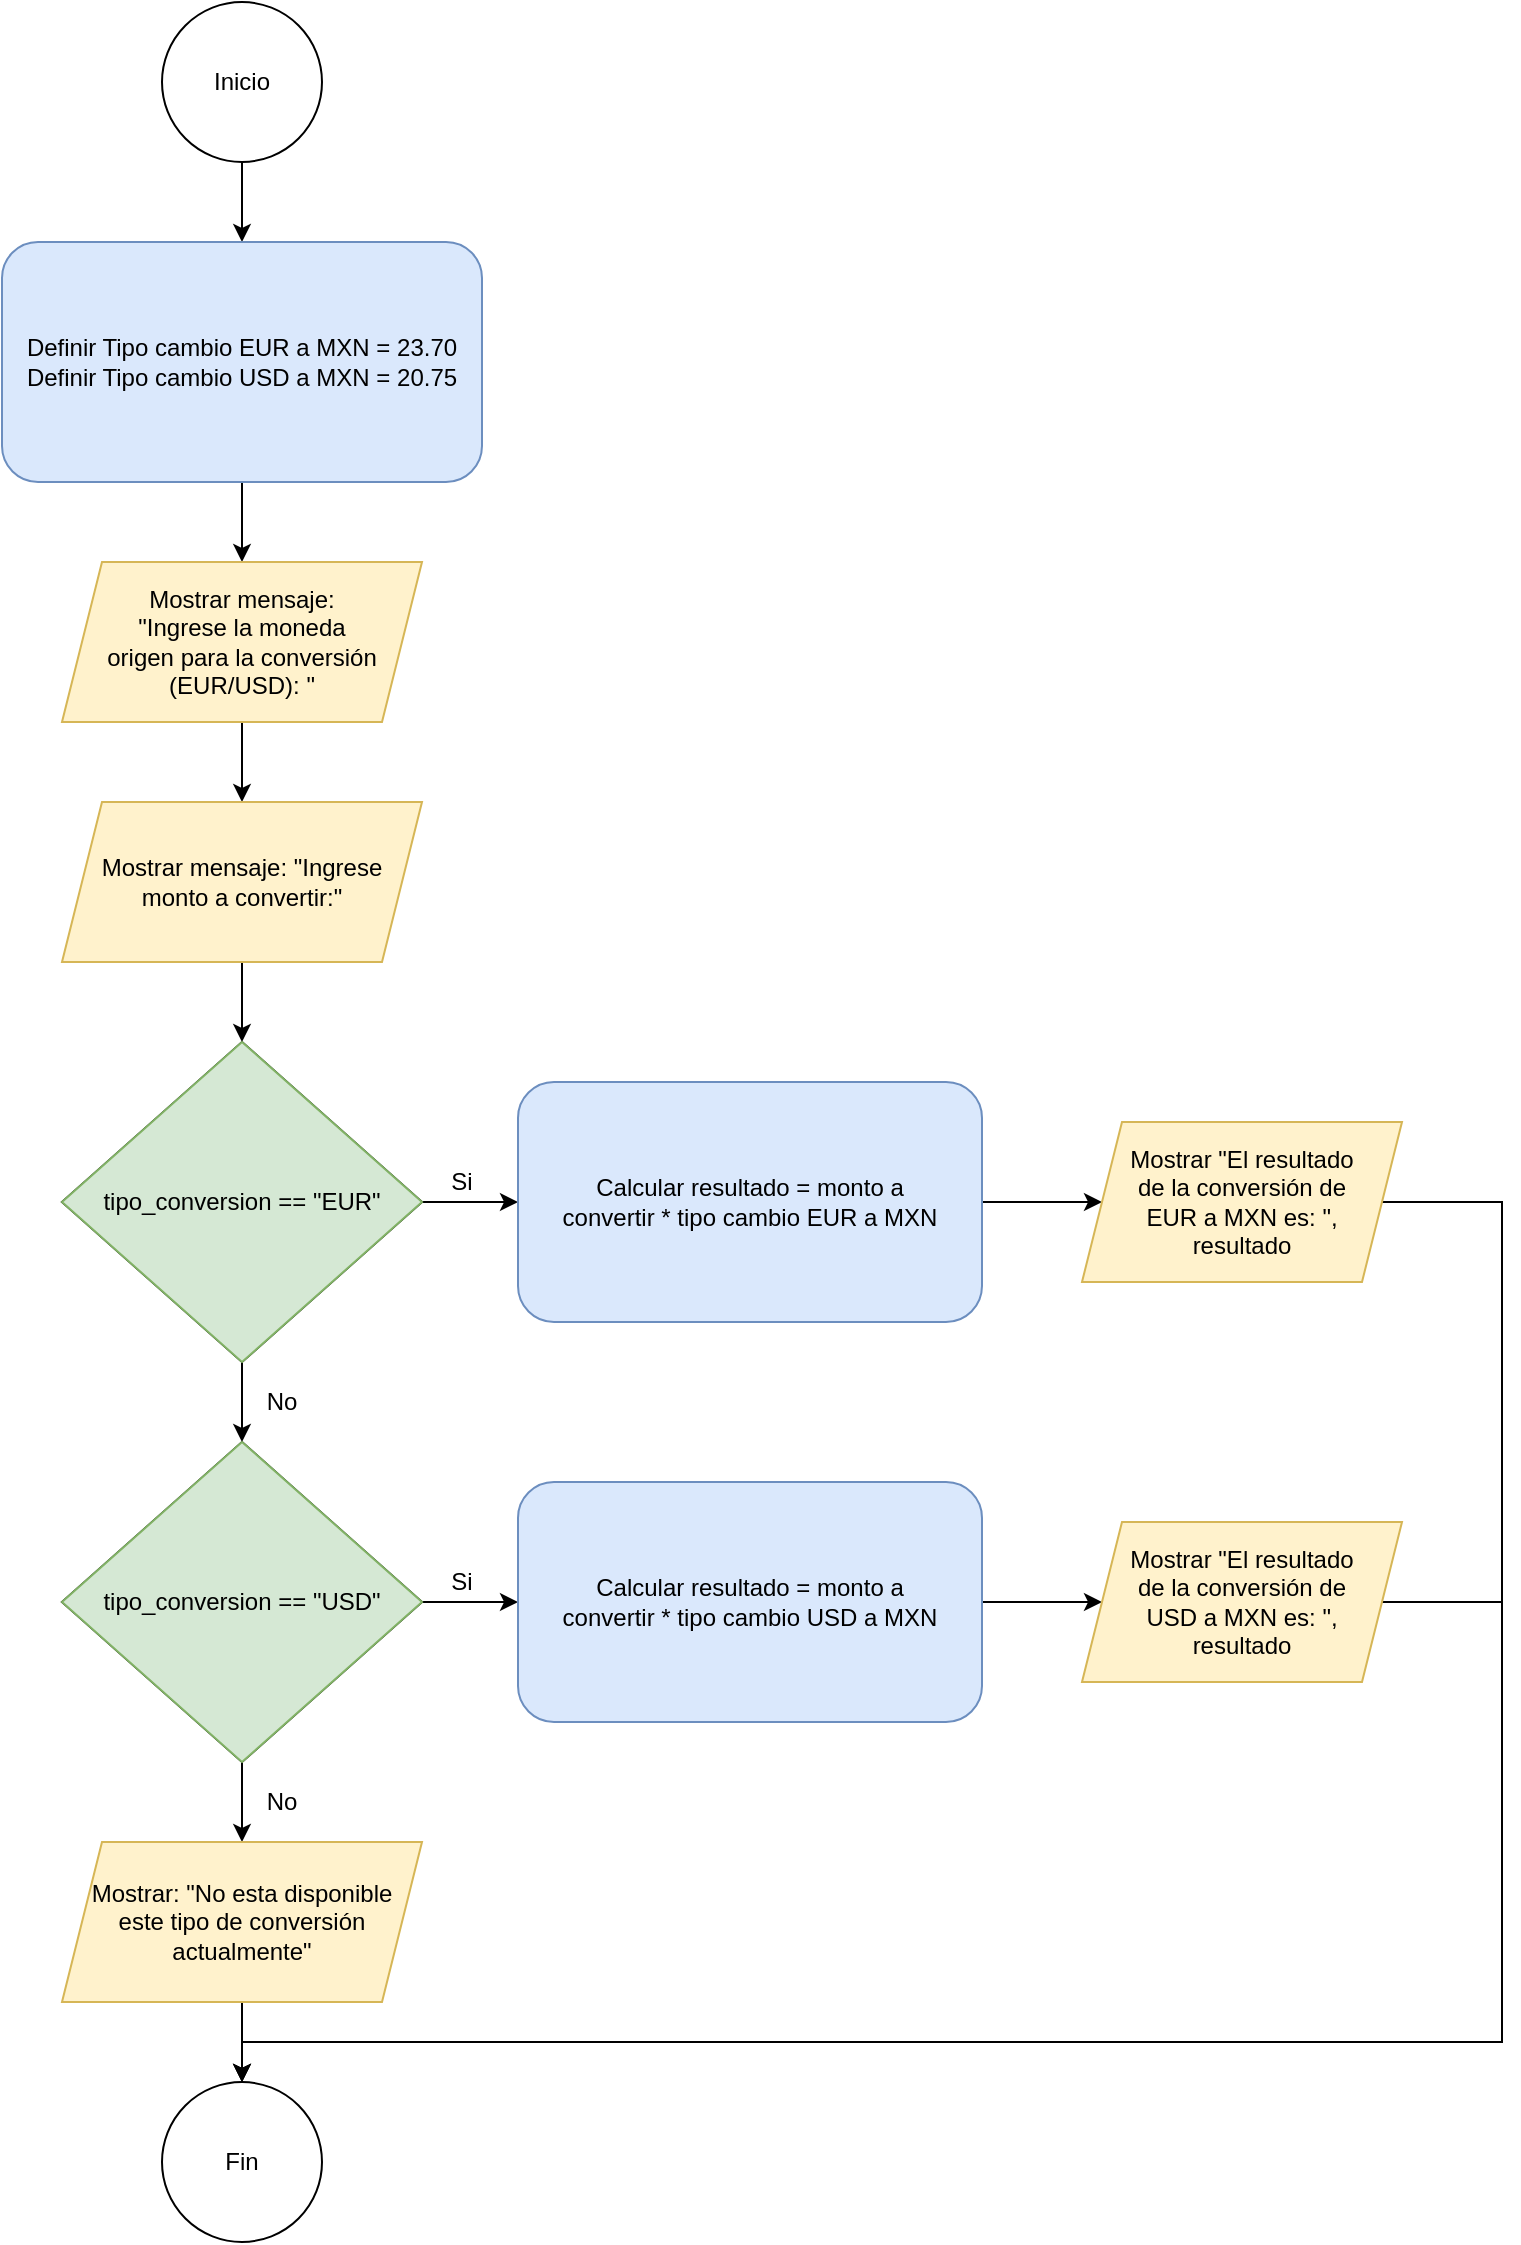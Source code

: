 <mxfile version="21.6.8" type="device">
  <diagram id="C5RBs43oDa-KdzZeNtuy" name="Page-1">
    <mxGraphModel dx="490" dy="844" grid="1" gridSize="10" guides="1" tooltips="1" connect="1" arrows="1" fold="1" page="1" pageScale="1" pageWidth="827" pageHeight="1169" math="0" shadow="0">
      <root>
        <mxCell id="WIyWlLk6GJQsqaUBKTNV-0" />
        <mxCell id="WIyWlLk6GJQsqaUBKTNV-1" parent="WIyWlLk6GJQsqaUBKTNV-0" />
        <mxCell id="BE57soRf-F5m6Kqrdatr-7" style="edgeStyle=orthogonalEdgeStyle;rounded=0;orthogonalLoop=1;jettySize=auto;html=1;exitX=0.5;exitY=1;exitDx=0;exitDy=0;entryX=0.5;entryY=0;entryDx=0;entryDy=0;" edge="1" parent="WIyWlLk6GJQsqaUBKTNV-1" source="BE57soRf-F5m6Kqrdatr-0" target="BE57soRf-F5m6Kqrdatr-2">
          <mxGeometry relative="1" as="geometry" />
        </mxCell>
        <mxCell id="BE57soRf-F5m6Kqrdatr-0" value="" style="ellipse;whiteSpace=wrap;html=1;aspect=fixed;" vertex="1" parent="WIyWlLk6GJQsqaUBKTNV-1">
          <mxGeometry x="110" y="20" width="80" height="80" as="geometry" />
        </mxCell>
        <mxCell id="BE57soRf-F5m6Kqrdatr-1" value="Inicio" style="text;html=1;strokeColor=none;fillColor=none;align=center;verticalAlign=middle;whiteSpace=wrap;rounded=0;" vertex="1" parent="WIyWlLk6GJQsqaUBKTNV-1">
          <mxGeometry x="120" y="45" width="60" height="30" as="geometry" />
        </mxCell>
        <mxCell id="BE57soRf-F5m6Kqrdatr-40" style="edgeStyle=orthogonalEdgeStyle;rounded=0;orthogonalLoop=1;jettySize=auto;html=1;exitX=0.5;exitY=1;exitDx=0;exitDy=0;entryX=0.5;entryY=0;entryDx=0;entryDy=0;" edge="1" parent="WIyWlLk6GJQsqaUBKTNV-1" source="BE57soRf-F5m6Kqrdatr-2" target="BE57soRf-F5m6Kqrdatr-8">
          <mxGeometry relative="1" as="geometry" />
        </mxCell>
        <mxCell id="BE57soRf-F5m6Kqrdatr-2" value="" style="rounded=1;whiteSpace=wrap;html=1;fillColor=#dae8fc;strokeColor=#6c8ebf;" vertex="1" parent="WIyWlLk6GJQsqaUBKTNV-1">
          <mxGeometry x="30" y="140" width="240" height="120" as="geometry" />
        </mxCell>
        <mxCell id="BE57soRf-F5m6Kqrdatr-6" value="&lt;div&gt;Definir Tipo cambio EUR a MXN = 23.70&lt;/div&gt;&lt;div&gt;Definir Tipo cambio USD a MXN = 20.75&lt;/div&gt;" style="text;html=1;strokeColor=none;fillColor=none;align=center;verticalAlign=middle;whiteSpace=wrap;rounded=0;" vertex="1" parent="WIyWlLk6GJQsqaUBKTNV-1">
          <mxGeometry x="30" y="185" width="240" height="30" as="geometry" />
        </mxCell>
        <mxCell id="BE57soRf-F5m6Kqrdatr-41" style="edgeStyle=orthogonalEdgeStyle;rounded=0;orthogonalLoop=1;jettySize=auto;html=1;exitX=0.5;exitY=1;exitDx=0;exitDy=0;entryX=0.5;entryY=0;entryDx=0;entryDy=0;" edge="1" parent="WIyWlLk6GJQsqaUBKTNV-1" source="BE57soRf-F5m6Kqrdatr-8" target="BE57soRf-F5m6Kqrdatr-12">
          <mxGeometry relative="1" as="geometry" />
        </mxCell>
        <mxCell id="BE57soRf-F5m6Kqrdatr-8" value="" style="shape=parallelogram;perimeter=parallelogramPerimeter;whiteSpace=wrap;html=1;fixedSize=1;fillColor=#fff2cc;strokeColor=#d6b656;" vertex="1" parent="WIyWlLk6GJQsqaUBKTNV-1">
          <mxGeometry x="60" y="300" width="180" height="80" as="geometry" />
        </mxCell>
        <mxCell id="BE57soRf-F5m6Kqrdatr-9" value="Mostrar mensaje: &quot;Ingrese la moneda origen para la conversión (EUR/USD): &quot;" style="text;html=1;strokeColor=none;fillColor=none;align=center;verticalAlign=middle;whiteSpace=wrap;rounded=0;" vertex="1" parent="WIyWlLk6GJQsqaUBKTNV-1">
          <mxGeometry x="80" y="325" width="140" height="30" as="geometry" />
        </mxCell>
        <mxCell id="BE57soRf-F5m6Kqrdatr-10" value="" style="rhombus;whiteSpace=wrap;html=1;" vertex="1" parent="WIyWlLk6GJQsqaUBKTNV-1">
          <mxGeometry x="60" y="540" width="180" height="160" as="geometry" />
        </mxCell>
        <mxCell id="BE57soRf-F5m6Kqrdatr-11" value="Mostrar mensaje: &quot;Ingrese monto a convertir:&quot;" style="text;html=1;strokeColor=none;fillColor=none;align=center;verticalAlign=middle;whiteSpace=wrap;rounded=0;" vertex="1" parent="WIyWlLk6GJQsqaUBKTNV-1">
          <mxGeometry x="90" y="605" width="120" height="30" as="geometry" />
        </mxCell>
        <mxCell id="BE57soRf-F5m6Kqrdatr-17" style="edgeStyle=orthogonalEdgeStyle;rounded=0;orthogonalLoop=1;jettySize=auto;html=1;exitX=0.5;exitY=1;exitDx=0;exitDy=0;entryX=0.5;entryY=0;entryDx=0;entryDy=0;" edge="1" parent="WIyWlLk6GJQsqaUBKTNV-1" source="BE57soRf-F5m6Kqrdatr-12" target="BE57soRf-F5m6Kqrdatr-14">
          <mxGeometry relative="1" as="geometry" />
        </mxCell>
        <mxCell id="BE57soRf-F5m6Kqrdatr-12" value="" style="shape=parallelogram;perimeter=parallelogramPerimeter;whiteSpace=wrap;html=1;fixedSize=1;fillColor=#fff2cc;strokeColor=#d6b656;" vertex="1" parent="WIyWlLk6GJQsqaUBKTNV-1">
          <mxGeometry x="60" y="420" width="180" height="80" as="geometry" />
        </mxCell>
        <mxCell id="BE57soRf-F5m6Kqrdatr-20" style="edgeStyle=orthogonalEdgeStyle;rounded=0;orthogonalLoop=1;jettySize=auto;html=1;exitX=1;exitY=0.5;exitDx=0;exitDy=0;entryX=0;entryY=0.5;entryDx=0;entryDy=0;" edge="1" parent="WIyWlLk6GJQsqaUBKTNV-1" source="BE57soRf-F5m6Kqrdatr-14" target="BE57soRf-F5m6Kqrdatr-18">
          <mxGeometry relative="1" as="geometry" />
        </mxCell>
        <mxCell id="BE57soRf-F5m6Kqrdatr-38" style="edgeStyle=orthogonalEdgeStyle;rounded=0;orthogonalLoop=1;jettySize=auto;html=1;exitX=0.5;exitY=1;exitDx=0;exitDy=0;entryX=0.5;entryY=0;entryDx=0;entryDy=0;" edge="1" parent="WIyWlLk6GJQsqaUBKTNV-1" source="BE57soRf-F5m6Kqrdatr-14" target="BE57soRf-F5m6Kqrdatr-30">
          <mxGeometry relative="1" as="geometry" />
        </mxCell>
        <mxCell id="BE57soRf-F5m6Kqrdatr-14" value="" style="rhombus;whiteSpace=wrap;html=1;fillColor=#d5e8d4;strokeColor=#82b366;" vertex="1" parent="WIyWlLk6GJQsqaUBKTNV-1">
          <mxGeometry x="60" y="540" width="180" height="160" as="geometry" />
        </mxCell>
        <mxCell id="BE57soRf-F5m6Kqrdatr-15" value="Mostrar mensaje: &quot;Ingrese monto a convertir:&quot;" style="text;html=1;strokeColor=none;fillColor=none;align=center;verticalAlign=middle;whiteSpace=wrap;rounded=0;" vertex="1" parent="WIyWlLk6GJQsqaUBKTNV-1">
          <mxGeometry x="70" y="445" width="160" height="30" as="geometry" />
        </mxCell>
        <mxCell id="BE57soRf-F5m6Kqrdatr-16" value="tipo_conversion == &quot;EUR&quot;" style="text;html=1;strokeColor=none;fillColor=none;align=center;verticalAlign=middle;whiteSpace=wrap;rounded=0;" vertex="1" parent="WIyWlLk6GJQsqaUBKTNV-1">
          <mxGeometry x="70" y="605" width="160" height="30" as="geometry" />
        </mxCell>
        <mxCell id="BE57soRf-F5m6Kqrdatr-24" style="edgeStyle=orthogonalEdgeStyle;rounded=0;orthogonalLoop=1;jettySize=auto;html=1;exitX=1;exitY=0.5;exitDx=0;exitDy=0;" edge="1" parent="WIyWlLk6GJQsqaUBKTNV-1" source="BE57soRf-F5m6Kqrdatr-18" target="BE57soRf-F5m6Kqrdatr-21">
          <mxGeometry relative="1" as="geometry" />
        </mxCell>
        <mxCell id="BE57soRf-F5m6Kqrdatr-18" value="" style="rounded=1;whiteSpace=wrap;html=1;fillColor=#dae8fc;strokeColor=#6c8ebf;" vertex="1" parent="WIyWlLk6GJQsqaUBKTNV-1">
          <mxGeometry x="288" y="560" width="232" height="120" as="geometry" />
        </mxCell>
        <mxCell id="BE57soRf-F5m6Kqrdatr-19" value="Calcular resultado = monto a convertir * tipo cambio EUR a MXN" style="text;html=1;strokeColor=none;fillColor=none;align=center;verticalAlign=middle;whiteSpace=wrap;rounded=0;" vertex="1" parent="WIyWlLk6GJQsqaUBKTNV-1">
          <mxGeometry x="308" y="590" width="192" height="60" as="geometry" />
        </mxCell>
        <mxCell id="BE57soRf-F5m6Kqrdatr-51" style="edgeStyle=orthogonalEdgeStyle;rounded=0;orthogonalLoop=1;jettySize=auto;html=1;exitX=1;exitY=0.5;exitDx=0;exitDy=0;entryX=0.5;entryY=0;entryDx=0;entryDy=0;" edge="1" parent="WIyWlLk6GJQsqaUBKTNV-1" source="BE57soRf-F5m6Kqrdatr-21" target="BE57soRf-F5m6Kqrdatr-46">
          <mxGeometry relative="1" as="geometry">
            <Array as="points">
              <mxPoint x="780" y="620" />
              <mxPoint x="780" y="1040" />
              <mxPoint x="150" y="1040" />
            </Array>
          </mxGeometry>
        </mxCell>
        <mxCell id="BE57soRf-F5m6Kqrdatr-21" value="" style="shape=parallelogram;perimeter=parallelogramPerimeter;whiteSpace=wrap;html=1;fixedSize=1;fillColor=#fff2cc;strokeColor=#d6b656;" vertex="1" parent="WIyWlLk6GJQsqaUBKTNV-1">
          <mxGeometry x="570" y="580" width="160" height="80" as="geometry" />
        </mxCell>
        <mxCell id="BE57soRf-F5m6Kqrdatr-22" value="Mostrar &quot;El resultado de la conversión de EUR a MXN es: &quot;, resultado" style="text;html=1;strokeColor=none;fillColor=none;align=center;verticalAlign=middle;whiteSpace=wrap;rounded=0;" vertex="1" parent="WIyWlLk6GJQsqaUBKTNV-1">
          <mxGeometry x="590" y="605" width="120" height="30" as="geometry" />
        </mxCell>
        <mxCell id="BE57soRf-F5m6Kqrdatr-25" value="Si" style="text;html=1;strokeColor=none;fillColor=none;align=center;verticalAlign=middle;whiteSpace=wrap;rounded=0;" vertex="1" parent="WIyWlLk6GJQsqaUBKTNV-1">
          <mxGeometry x="240" y="605" width="40" height="10" as="geometry" />
        </mxCell>
        <mxCell id="BE57soRf-F5m6Kqrdatr-27" value="" style="rhombus;whiteSpace=wrap;html=1;" vertex="1" parent="WIyWlLk6GJQsqaUBKTNV-1">
          <mxGeometry x="60" y="740" width="180" height="160" as="geometry" />
        </mxCell>
        <mxCell id="BE57soRf-F5m6Kqrdatr-28" value="Mostrar mensaje: &quot;Ingrese monto a convertir:&quot;" style="text;html=1;strokeColor=none;fillColor=none;align=center;verticalAlign=middle;whiteSpace=wrap;rounded=0;" vertex="1" parent="WIyWlLk6GJQsqaUBKTNV-1">
          <mxGeometry x="90" y="805" width="120" height="30" as="geometry" />
        </mxCell>
        <mxCell id="BE57soRf-F5m6Kqrdatr-29" style="edgeStyle=orthogonalEdgeStyle;rounded=0;orthogonalLoop=1;jettySize=auto;html=1;exitX=1;exitY=0.5;exitDx=0;exitDy=0;entryX=0;entryY=0.5;entryDx=0;entryDy=0;" edge="1" parent="WIyWlLk6GJQsqaUBKTNV-1" source="BE57soRf-F5m6Kqrdatr-30" target="BE57soRf-F5m6Kqrdatr-33">
          <mxGeometry relative="1" as="geometry" />
        </mxCell>
        <mxCell id="BE57soRf-F5m6Kqrdatr-44" style="edgeStyle=orthogonalEdgeStyle;rounded=0;orthogonalLoop=1;jettySize=auto;html=1;exitX=0.5;exitY=1;exitDx=0;exitDy=0;entryX=0.5;entryY=0;entryDx=0;entryDy=0;" edge="1" parent="WIyWlLk6GJQsqaUBKTNV-1" source="BE57soRf-F5m6Kqrdatr-30" target="BE57soRf-F5m6Kqrdatr-42">
          <mxGeometry relative="1" as="geometry" />
        </mxCell>
        <mxCell id="BE57soRf-F5m6Kqrdatr-30" value="" style="rhombus;whiteSpace=wrap;html=1;fillColor=#d5e8d4;strokeColor=#82b366;" vertex="1" parent="WIyWlLk6GJQsqaUBKTNV-1">
          <mxGeometry x="60" y="740" width="180" height="160" as="geometry" />
        </mxCell>
        <mxCell id="BE57soRf-F5m6Kqrdatr-31" value="tipo_conversion == &quot;USD&quot;" style="text;html=1;strokeColor=none;fillColor=none;align=center;verticalAlign=middle;whiteSpace=wrap;rounded=0;" vertex="1" parent="WIyWlLk6GJQsqaUBKTNV-1">
          <mxGeometry x="70" y="805" width="160" height="30" as="geometry" />
        </mxCell>
        <mxCell id="BE57soRf-F5m6Kqrdatr-32" style="edgeStyle=orthogonalEdgeStyle;rounded=0;orthogonalLoop=1;jettySize=auto;html=1;exitX=1;exitY=0.5;exitDx=0;exitDy=0;" edge="1" parent="WIyWlLk6GJQsqaUBKTNV-1" source="BE57soRf-F5m6Kqrdatr-33" target="BE57soRf-F5m6Kqrdatr-35">
          <mxGeometry relative="1" as="geometry" />
        </mxCell>
        <mxCell id="BE57soRf-F5m6Kqrdatr-33" value="" style="rounded=1;whiteSpace=wrap;html=1;fillColor=#dae8fc;strokeColor=#6c8ebf;" vertex="1" parent="WIyWlLk6GJQsqaUBKTNV-1">
          <mxGeometry x="288" y="760" width="232" height="120" as="geometry" />
        </mxCell>
        <mxCell id="BE57soRf-F5m6Kqrdatr-34" value="Calcular resultado = monto a convertir * tipo cambio USD a MXN" style="text;html=1;strokeColor=none;fillColor=none;align=center;verticalAlign=middle;whiteSpace=wrap;rounded=0;" vertex="1" parent="WIyWlLk6GJQsqaUBKTNV-1">
          <mxGeometry x="308" y="790" width="192" height="60" as="geometry" />
        </mxCell>
        <mxCell id="BE57soRf-F5m6Kqrdatr-52" style="edgeStyle=orthogonalEdgeStyle;rounded=0;orthogonalLoop=1;jettySize=auto;html=1;entryX=0.5;entryY=0;entryDx=0;entryDy=0;exitX=1;exitY=0.5;exitDx=0;exitDy=0;" edge="1" parent="WIyWlLk6GJQsqaUBKTNV-1" source="BE57soRf-F5m6Kqrdatr-35" target="BE57soRf-F5m6Kqrdatr-46">
          <mxGeometry relative="1" as="geometry">
            <mxPoint x="640" y="860" as="sourcePoint" />
            <Array as="points">
              <mxPoint x="780" y="820" />
              <mxPoint x="780" y="1040" />
              <mxPoint x="150" y="1040" />
            </Array>
          </mxGeometry>
        </mxCell>
        <mxCell id="BE57soRf-F5m6Kqrdatr-35" value="" style="shape=parallelogram;perimeter=parallelogramPerimeter;whiteSpace=wrap;html=1;fixedSize=1;fillColor=#fff2cc;strokeColor=#d6b656;" vertex="1" parent="WIyWlLk6GJQsqaUBKTNV-1">
          <mxGeometry x="570" y="780" width="160" height="80" as="geometry" />
        </mxCell>
        <mxCell id="BE57soRf-F5m6Kqrdatr-36" value="Mostrar &quot;El resultado de la conversión de USD a MXN es: &quot;, resultado" style="text;html=1;strokeColor=none;fillColor=none;align=center;verticalAlign=middle;whiteSpace=wrap;rounded=0;" vertex="1" parent="WIyWlLk6GJQsqaUBKTNV-1">
          <mxGeometry x="590" y="805" width="120" height="30" as="geometry" />
        </mxCell>
        <mxCell id="BE57soRf-F5m6Kqrdatr-37" value="Si" style="text;html=1;strokeColor=none;fillColor=none;align=center;verticalAlign=middle;whiteSpace=wrap;rounded=0;" vertex="1" parent="WIyWlLk6GJQsqaUBKTNV-1">
          <mxGeometry x="240" y="805" width="40" height="10" as="geometry" />
        </mxCell>
        <mxCell id="BE57soRf-F5m6Kqrdatr-39" value="No" style="text;html=1;strokeColor=none;fillColor=none;align=center;verticalAlign=middle;whiteSpace=wrap;rounded=0;" vertex="1" parent="WIyWlLk6GJQsqaUBKTNV-1">
          <mxGeometry x="150" y="710" width="40" height="20" as="geometry" />
        </mxCell>
        <mxCell id="BE57soRf-F5m6Kqrdatr-50" style="edgeStyle=orthogonalEdgeStyle;rounded=0;orthogonalLoop=1;jettySize=auto;html=1;exitX=0.5;exitY=1;exitDx=0;exitDy=0;entryX=0.5;entryY=0;entryDx=0;entryDy=0;" edge="1" parent="WIyWlLk6GJQsqaUBKTNV-1" source="BE57soRf-F5m6Kqrdatr-42" target="BE57soRf-F5m6Kqrdatr-46">
          <mxGeometry relative="1" as="geometry" />
        </mxCell>
        <mxCell id="BE57soRf-F5m6Kqrdatr-42" value="" style="shape=parallelogram;perimeter=parallelogramPerimeter;whiteSpace=wrap;html=1;fixedSize=1;fillColor=#fff2cc;strokeColor=#d6b656;" vertex="1" parent="WIyWlLk6GJQsqaUBKTNV-1">
          <mxGeometry x="60" y="940" width="180" height="80" as="geometry" />
        </mxCell>
        <mxCell id="BE57soRf-F5m6Kqrdatr-43" value="Mostrar: &quot;No esta disponible este tipo de conversión actualmente&quot;" style="text;html=1;strokeColor=none;fillColor=none;align=center;verticalAlign=middle;whiteSpace=wrap;rounded=0;" vertex="1" parent="WIyWlLk6GJQsqaUBKTNV-1">
          <mxGeometry x="70" y="965" width="160" height="30" as="geometry" />
        </mxCell>
        <mxCell id="BE57soRf-F5m6Kqrdatr-45" value="No" style="text;html=1;strokeColor=none;fillColor=none;align=center;verticalAlign=middle;whiteSpace=wrap;rounded=0;" vertex="1" parent="WIyWlLk6GJQsqaUBKTNV-1">
          <mxGeometry x="150" y="910" width="40" height="20" as="geometry" />
        </mxCell>
        <mxCell id="BE57soRf-F5m6Kqrdatr-46" value="" style="ellipse;whiteSpace=wrap;html=1;aspect=fixed;" vertex="1" parent="WIyWlLk6GJQsqaUBKTNV-1">
          <mxGeometry x="110" y="1060" width="80" height="80" as="geometry" />
        </mxCell>
        <mxCell id="BE57soRf-F5m6Kqrdatr-47" value="Fin" style="text;html=1;strokeColor=none;fillColor=none;align=center;verticalAlign=middle;whiteSpace=wrap;rounded=0;" vertex="1" parent="WIyWlLk6GJQsqaUBKTNV-1">
          <mxGeometry x="120" y="1085" width="60" height="30" as="geometry" />
        </mxCell>
      </root>
    </mxGraphModel>
  </diagram>
</mxfile>
